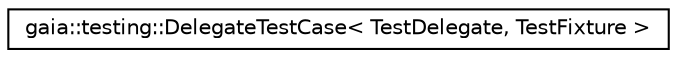 digraph G
{
  edge [fontname="Helvetica",fontsize="10",labelfontname="Helvetica",labelfontsize="10"];
  node [fontname="Helvetica",fontsize="10",shape=record];
  rankdir=LR;
  Node1 [label="gaia::testing::DelegateTestCase\< TestDelegate, TestFixture \>",height=0.2,width=0.4,color="black", fillcolor="white", style="filled",URL="$d9/d2f/classgaia_1_1testing_1_1_delegate_test_case.html",tooltip="This test case provides a framework in which you can test gaia.core.Delegate classes in a controlled ..."];
}
